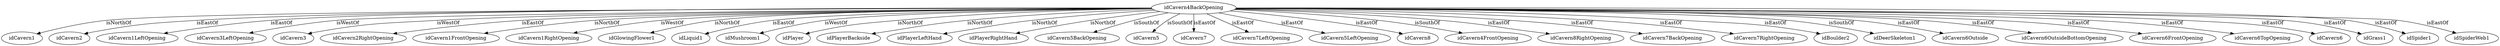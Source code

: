 strict digraph  {
idCavern4BackOpening [node_type=entity_node];
idCavern1 [node_type=entity_node];
idCavern2 [node_type=entity_node];
idCavern1LeftOpening [node_type=entity_node];
idCavern3LeftOpening [node_type=entity_node];
idCavern3 [node_type=entity_node];
idCavern2RightOpening [node_type=entity_node];
idCavern1FrontOpening [node_type=entity_node];
idCavern1RightOpening [node_type=entity_node];
idGlowingFlower1 [node_type=entity_node];
idLiquid1 [node_type=entity_node];
idMushroom1 [node_type=entity_node];
idPlayer [node_type=entity_node];
idPlayerBackside [node_type=entity_node];
idPlayerLeftHand [node_type=entity_node];
idPlayerRightHand [node_type=entity_node];
idCavern5BackOpening [node_type=entity_node];
idCavern5 [node_type=entity_node];
idCavern7 [node_type=entity_node];
idCavern7LeftOpening [node_type=entity_node];
idCavern5LeftOpening [node_type=entity_node];
idCavern8 [node_type=entity_node];
idCavern4FrontOpening [node_type=entity_node];
idCavern8RightOpening [node_type=entity_node];
idCavern7BackOpening [node_type=entity_node];
idCavern7RightOpening [node_type=entity_node];
idBoulder2 [node_type=entity_node];
idDeerSkeleton1 [node_type=entity_node];
idCavern6Outside [node_type=entity_node];
idCavern6OutsideBottomOpening [node_type=entity_node];
idCavern6FrontOpening [node_type=entity_node];
idCavern6TopOpening [node_type=entity_node];
idCavern6 [node_type=entity_node];
idGrass1 [node_type=entity_node];
idSpider1 [node_type=entity_node];
idSpiderWeb1 [node_type=entity_node];
idCavern4BackOpening -> idCavern1  [edge_type=relationship, label=isNorthOf];
idCavern4BackOpening -> idCavern2  [edge_type=relationship, label=isEastOf];
idCavern4BackOpening -> idCavern1LeftOpening  [edge_type=relationship, label=isEastOf];
idCavern4BackOpening -> idCavern3LeftOpening  [edge_type=relationship, label=isWestOf];
idCavern4BackOpening -> idCavern3  [edge_type=relationship, label=isWestOf];
idCavern4BackOpening -> idCavern2RightOpening  [edge_type=relationship, label=isEastOf];
idCavern4BackOpening -> idCavern1FrontOpening  [edge_type=relationship, label=isNorthOf];
idCavern4BackOpening -> idCavern1RightOpening  [edge_type=relationship, label=isWestOf];
idCavern4BackOpening -> idGlowingFlower1  [edge_type=relationship, label=isNorthOf];
idCavern4BackOpening -> idLiquid1  [edge_type=relationship, label=isEastOf];
idCavern4BackOpening -> idMushroom1  [edge_type=relationship, label=isWestOf];
idCavern4BackOpening -> idPlayer  [edge_type=relationship, label=isNorthOf];
idCavern4BackOpening -> idPlayerBackside  [edge_type=relationship, label=isNorthOf];
idCavern4BackOpening -> idPlayerLeftHand  [edge_type=relationship, label=isNorthOf];
idCavern4BackOpening -> idPlayerRightHand  [edge_type=relationship, label=isNorthOf];
idCavern4BackOpening -> idCavern5BackOpening  [edge_type=relationship, label=isSouthOf];
idCavern4BackOpening -> idCavern5  [edge_type=relationship, label=isSouthOf];
idCavern4BackOpening -> idCavern7  [edge_type=relationship, label=isEastOf];
idCavern4BackOpening -> idCavern7LeftOpening  [edge_type=relationship, label=isEastOf];
idCavern4BackOpening -> idCavern5LeftOpening  [edge_type=relationship, label=isEastOf];
idCavern4BackOpening -> idCavern8  [edge_type=relationship, label=isEastOf];
idCavern4BackOpening -> idCavern4FrontOpening  [edge_type=relationship, label=isSouthOf];
idCavern4BackOpening -> idCavern8RightOpening  [edge_type=relationship, label=isEastOf];
idCavern4BackOpening -> idCavern7BackOpening  [edge_type=relationship, label=isEastOf];
idCavern4BackOpening -> idCavern7RightOpening  [edge_type=relationship, label=isEastOf];
idCavern4BackOpening -> idBoulder2  [edge_type=relationship, label=isEastOf];
idCavern4BackOpening -> idDeerSkeleton1  [edge_type=relationship, label=isSouthOf];
idCavern4BackOpening -> idCavern6Outside  [edge_type=relationship, label=isEastOf];
idCavern4BackOpening -> idCavern6OutsideBottomOpening  [edge_type=relationship, label=isEastOf];
idCavern4BackOpening -> idCavern6FrontOpening  [edge_type=relationship, label=isEastOf];
idCavern4BackOpening -> idCavern6TopOpening  [edge_type=relationship, label=isEastOf];
idCavern4BackOpening -> idCavern6  [edge_type=relationship, label=isEastOf];
idCavern4BackOpening -> idGrass1  [edge_type=relationship, label=isEastOf];
idCavern4BackOpening -> idSpider1  [edge_type=relationship, label=isEastOf];
idCavern4BackOpening -> idSpiderWeb1  [edge_type=relationship, label=isEastOf];
}
